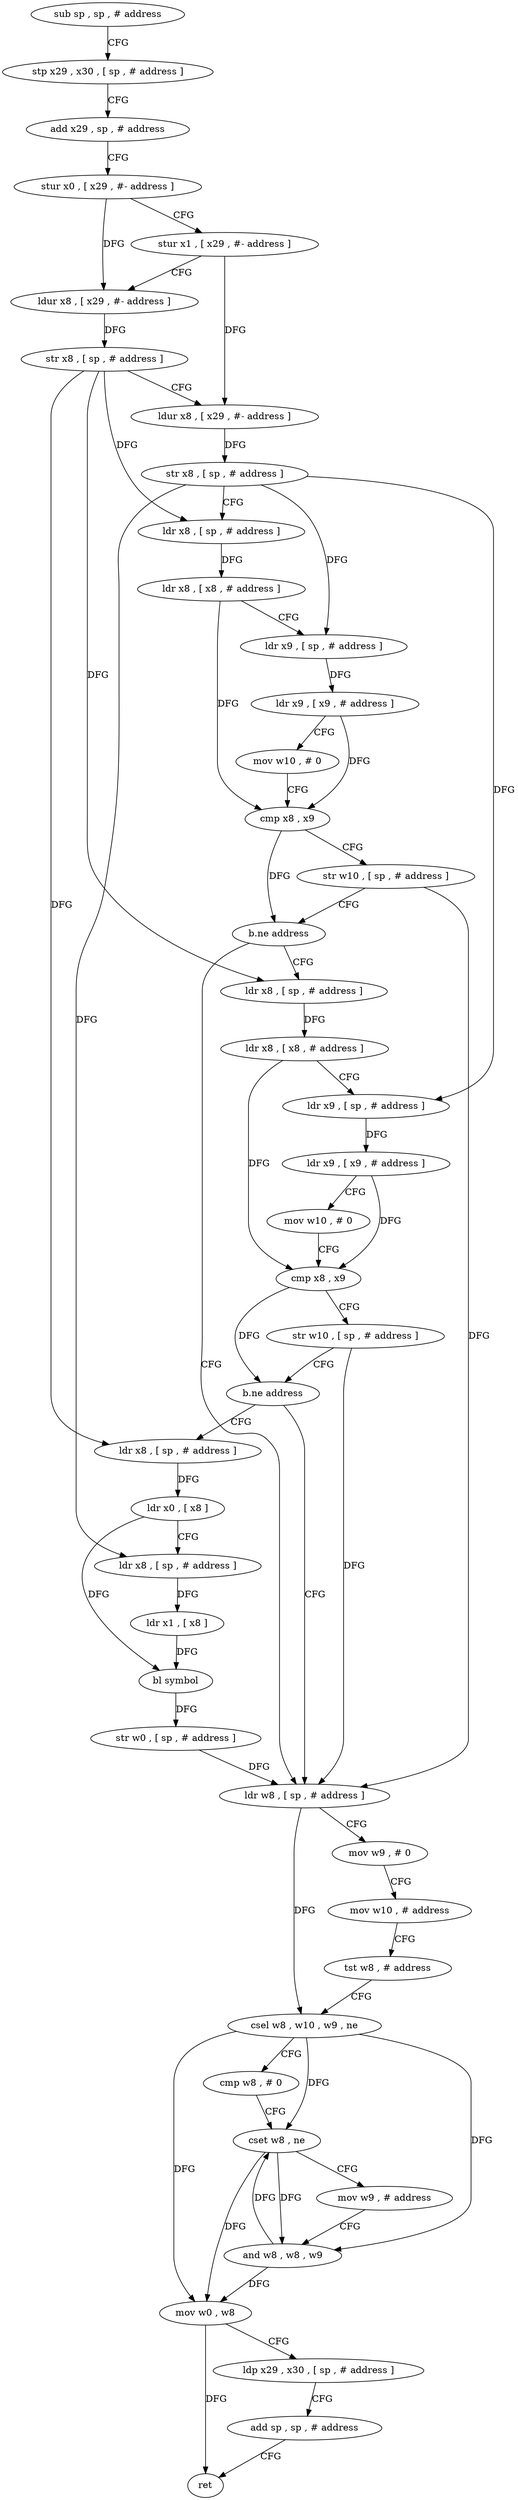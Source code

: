 digraph "func" {
"4271356" [label = "sub sp , sp , # address" ]
"4271360" [label = "stp x29 , x30 , [ sp , # address ]" ]
"4271364" [label = "add x29 , sp , # address" ]
"4271368" [label = "stur x0 , [ x29 , #- address ]" ]
"4271372" [label = "stur x1 , [ x29 , #- address ]" ]
"4271376" [label = "ldur x8 , [ x29 , #- address ]" ]
"4271380" [label = "str x8 , [ sp , # address ]" ]
"4271384" [label = "ldur x8 , [ x29 , #- address ]" ]
"4271388" [label = "str x8 , [ sp , # address ]" ]
"4271392" [label = "ldr x8 , [ sp , # address ]" ]
"4271396" [label = "ldr x8 , [ x8 , # address ]" ]
"4271400" [label = "ldr x9 , [ sp , # address ]" ]
"4271404" [label = "ldr x9 , [ x9 , # address ]" ]
"4271408" [label = "mov w10 , # 0" ]
"4271412" [label = "cmp x8 , x9" ]
"4271416" [label = "str w10 , [ sp , # address ]" ]
"4271420" [label = "b.ne address" ]
"4271480" [label = "ldr w8 , [ sp , # address ]" ]
"4271424" [label = "ldr x8 , [ sp , # address ]" ]
"4271484" [label = "mov w9 , # 0" ]
"4271488" [label = "mov w10 , # address" ]
"4271492" [label = "tst w8 , # address" ]
"4271496" [label = "csel w8 , w10 , w9 , ne" ]
"4271500" [label = "cmp w8 , # 0" ]
"4271504" [label = "cset w8 , ne" ]
"4271508" [label = "mov w9 , # address" ]
"4271512" [label = "and w8 , w8 , w9" ]
"4271516" [label = "mov w0 , w8" ]
"4271520" [label = "ldp x29 , x30 , [ sp , # address ]" ]
"4271524" [label = "add sp , sp , # address" ]
"4271528" [label = "ret" ]
"4271428" [label = "ldr x8 , [ x8 , # address ]" ]
"4271432" [label = "ldr x9 , [ sp , # address ]" ]
"4271436" [label = "ldr x9 , [ x9 , # address ]" ]
"4271440" [label = "mov w10 , # 0" ]
"4271444" [label = "cmp x8 , x9" ]
"4271448" [label = "str w10 , [ sp , # address ]" ]
"4271452" [label = "b.ne address" ]
"4271456" [label = "ldr x8 , [ sp , # address ]" ]
"4271460" [label = "ldr x0 , [ x8 ]" ]
"4271464" [label = "ldr x8 , [ sp , # address ]" ]
"4271468" [label = "ldr x1 , [ x8 ]" ]
"4271472" [label = "bl symbol" ]
"4271476" [label = "str w0 , [ sp , # address ]" ]
"4271356" -> "4271360" [ label = "CFG" ]
"4271360" -> "4271364" [ label = "CFG" ]
"4271364" -> "4271368" [ label = "CFG" ]
"4271368" -> "4271372" [ label = "CFG" ]
"4271368" -> "4271376" [ label = "DFG" ]
"4271372" -> "4271376" [ label = "CFG" ]
"4271372" -> "4271384" [ label = "DFG" ]
"4271376" -> "4271380" [ label = "DFG" ]
"4271380" -> "4271384" [ label = "CFG" ]
"4271380" -> "4271392" [ label = "DFG" ]
"4271380" -> "4271424" [ label = "DFG" ]
"4271380" -> "4271456" [ label = "DFG" ]
"4271384" -> "4271388" [ label = "DFG" ]
"4271388" -> "4271392" [ label = "CFG" ]
"4271388" -> "4271400" [ label = "DFG" ]
"4271388" -> "4271432" [ label = "DFG" ]
"4271388" -> "4271464" [ label = "DFG" ]
"4271392" -> "4271396" [ label = "DFG" ]
"4271396" -> "4271400" [ label = "CFG" ]
"4271396" -> "4271412" [ label = "DFG" ]
"4271400" -> "4271404" [ label = "DFG" ]
"4271404" -> "4271408" [ label = "CFG" ]
"4271404" -> "4271412" [ label = "DFG" ]
"4271408" -> "4271412" [ label = "CFG" ]
"4271412" -> "4271416" [ label = "CFG" ]
"4271412" -> "4271420" [ label = "DFG" ]
"4271416" -> "4271420" [ label = "CFG" ]
"4271416" -> "4271480" [ label = "DFG" ]
"4271420" -> "4271480" [ label = "CFG" ]
"4271420" -> "4271424" [ label = "CFG" ]
"4271480" -> "4271484" [ label = "CFG" ]
"4271480" -> "4271496" [ label = "DFG" ]
"4271424" -> "4271428" [ label = "DFG" ]
"4271484" -> "4271488" [ label = "CFG" ]
"4271488" -> "4271492" [ label = "CFG" ]
"4271492" -> "4271496" [ label = "CFG" ]
"4271496" -> "4271500" [ label = "CFG" ]
"4271496" -> "4271504" [ label = "DFG" ]
"4271496" -> "4271512" [ label = "DFG" ]
"4271496" -> "4271516" [ label = "DFG" ]
"4271500" -> "4271504" [ label = "CFG" ]
"4271504" -> "4271508" [ label = "CFG" ]
"4271504" -> "4271512" [ label = "DFG" ]
"4271504" -> "4271516" [ label = "DFG" ]
"4271508" -> "4271512" [ label = "CFG" ]
"4271512" -> "4271516" [ label = "DFG" ]
"4271512" -> "4271504" [ label = "DFG" ]
"4271516" -> "4271520" [ label = "CFG" ]
"4271516" -> "4271528" [ label = "DFG" ]
"4271520" -> "4271524" [ label = "CFG" ]
"4271524" -> "4271528" [ label = "CFG" ]
"4271428" -> "4271432" [ label = "CFG" ]
"4271428" -> "4271444" [ label = "DFG" ]
"4271432" -> "4271436" [ label = "DFG" ]
"4271436" -> "4271440" [ label = "CFG" ]
"4271436" -> "4271444" [ label = "DFG" ]
"4271440" -> "4271444" [ label = "CFG" ]
"4271444" -> "4271448" [ label = "CFG" ]
"4271444" -> "4271452" [ label = "DFG" ]
"4271448" -> "4271452" [ label = "CFG" ]
"4271448" -> "4271480" [ label = "DFG" ]
"4271452" -> "4271480" [ label = "CFG" ]
"4271452" -> "4271456" [ label = "CFG" ]
"4271456" -> "4271460" [ label = "DFG" ]
"4271460" -> "4271464" [ label = "CFG" ]
"4271460" -> "4271472" [ label = "DFG" ]
"4271464" -> "4271468" [ label = "DFG" ]
"4271468" -> "4271472" [ label = "DFG" ]
"4271472" -> "4271476" [ label = "DFG" ]
"4271476" -> "4271480" [ label = "DFG" ]
}
